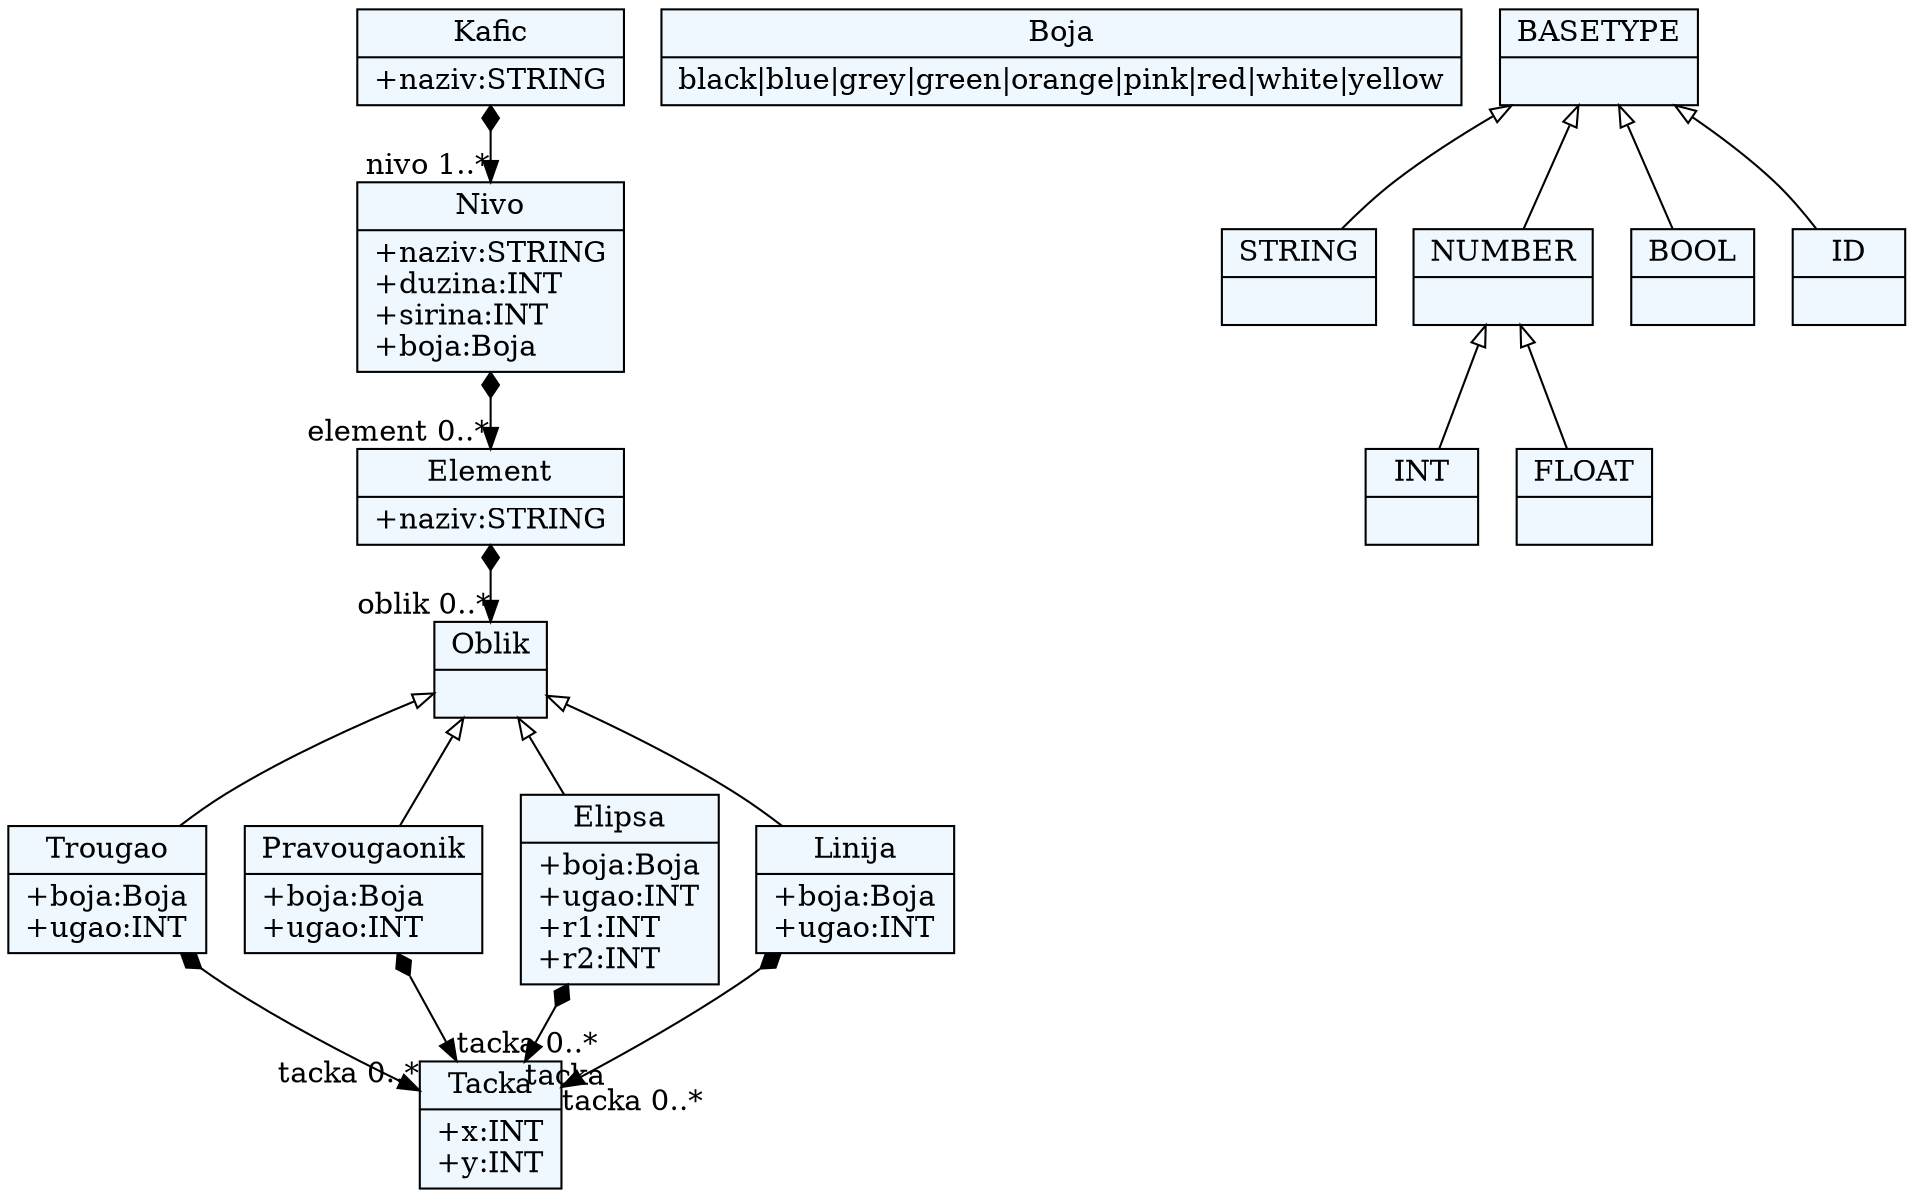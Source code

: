 
    digraph xtext {
    fontname = "Bitstream Vera Sans"
    fontsize = 8
    node[
        shape=record,
        style=filled,
        fillcolor=aliceblue
    ]
    edge[dir=black,arrowtail=empty]


47449688[ label="{Tacka|+x:INT\l+y:INT\l}"]

47454408[ label="{Boja|black\|blue\|grey\|green\|orange\|pink\|red\|white\|yellow}"]

47451576 -> 47449688[arrowtail=diamond, dir=both, headlabel="tacka 0..*"]
47451576[ label="{Trougao|+boja:Boja\l+ugao:INT\l}"]

47452520 -> 47449688[arrowtail=diamond, dir=both, headlabel="tacka 0..*"]
47452520[ label="{Pravougaonik|+boja:Boja\l+ugao:INT\l}"]

47453464 -> 47449688[arrowtail=diamond, dir=both, headlabel="tacka "]
47453464[ label="{Elipsa|+boja:Boja\l+ugao:INT\l+r1:INT\l+r2:INT\l}"]

47447800 -> 47448744[arrowtail=diamond, dir=both, headlabel="oblik 0..*"]
47447800[ label="{Element|+naziv:STRING\l}"]

47448744[ label="{Oblik|}"]
47448744 -> 47450632 [dir=back]
47448744 -> 47451576 [dir=back]
47448744 -> 47452520 [dir=back]
47448744 -> 47453464 [dir=back]

47450632 -> 47449688[arrowtail=diamond, dir=both, headlabel="tacka 0..*"]
47450632[ label="{Linija|+boja:Boja\l+ugao:INT\l}"]

47446856 -> 47447800[arrowtail=diamond, dir=both, headlabel="element 0..*"]
47446856[ label="{Nivo|+naziv:STRING\l+duzina:INT\l+sirina:INT\l+boja:Boja\l}"]

47445912 -> 47446856[arrowtail=diamond, dir=both, headlabel="nivo 1..*"]
47445912[ label="{Kafic|+naziv:STRING\l}"]

47440248[ label="{STRING|}"]

47444968[ label="{BASETYPE|}"]
47444968 -> 47444024 [dir=back]
47444968 -> 47441192 [dir=back]
47444968 -> 47439304 [dir=back]
47444968 -> 47440248 [dir=back]

47442136[ label="{INT|}"]

47443080[ label="{FLOAT|}"]

47444024[ label="{NUMBER|}"]
47444024 -> 47443080 [dir=back]
47444024 -> 47442136 [dir=back]

47441192[ label="{BOOL|}"]

47439304[ label="{ID|}"]


}

